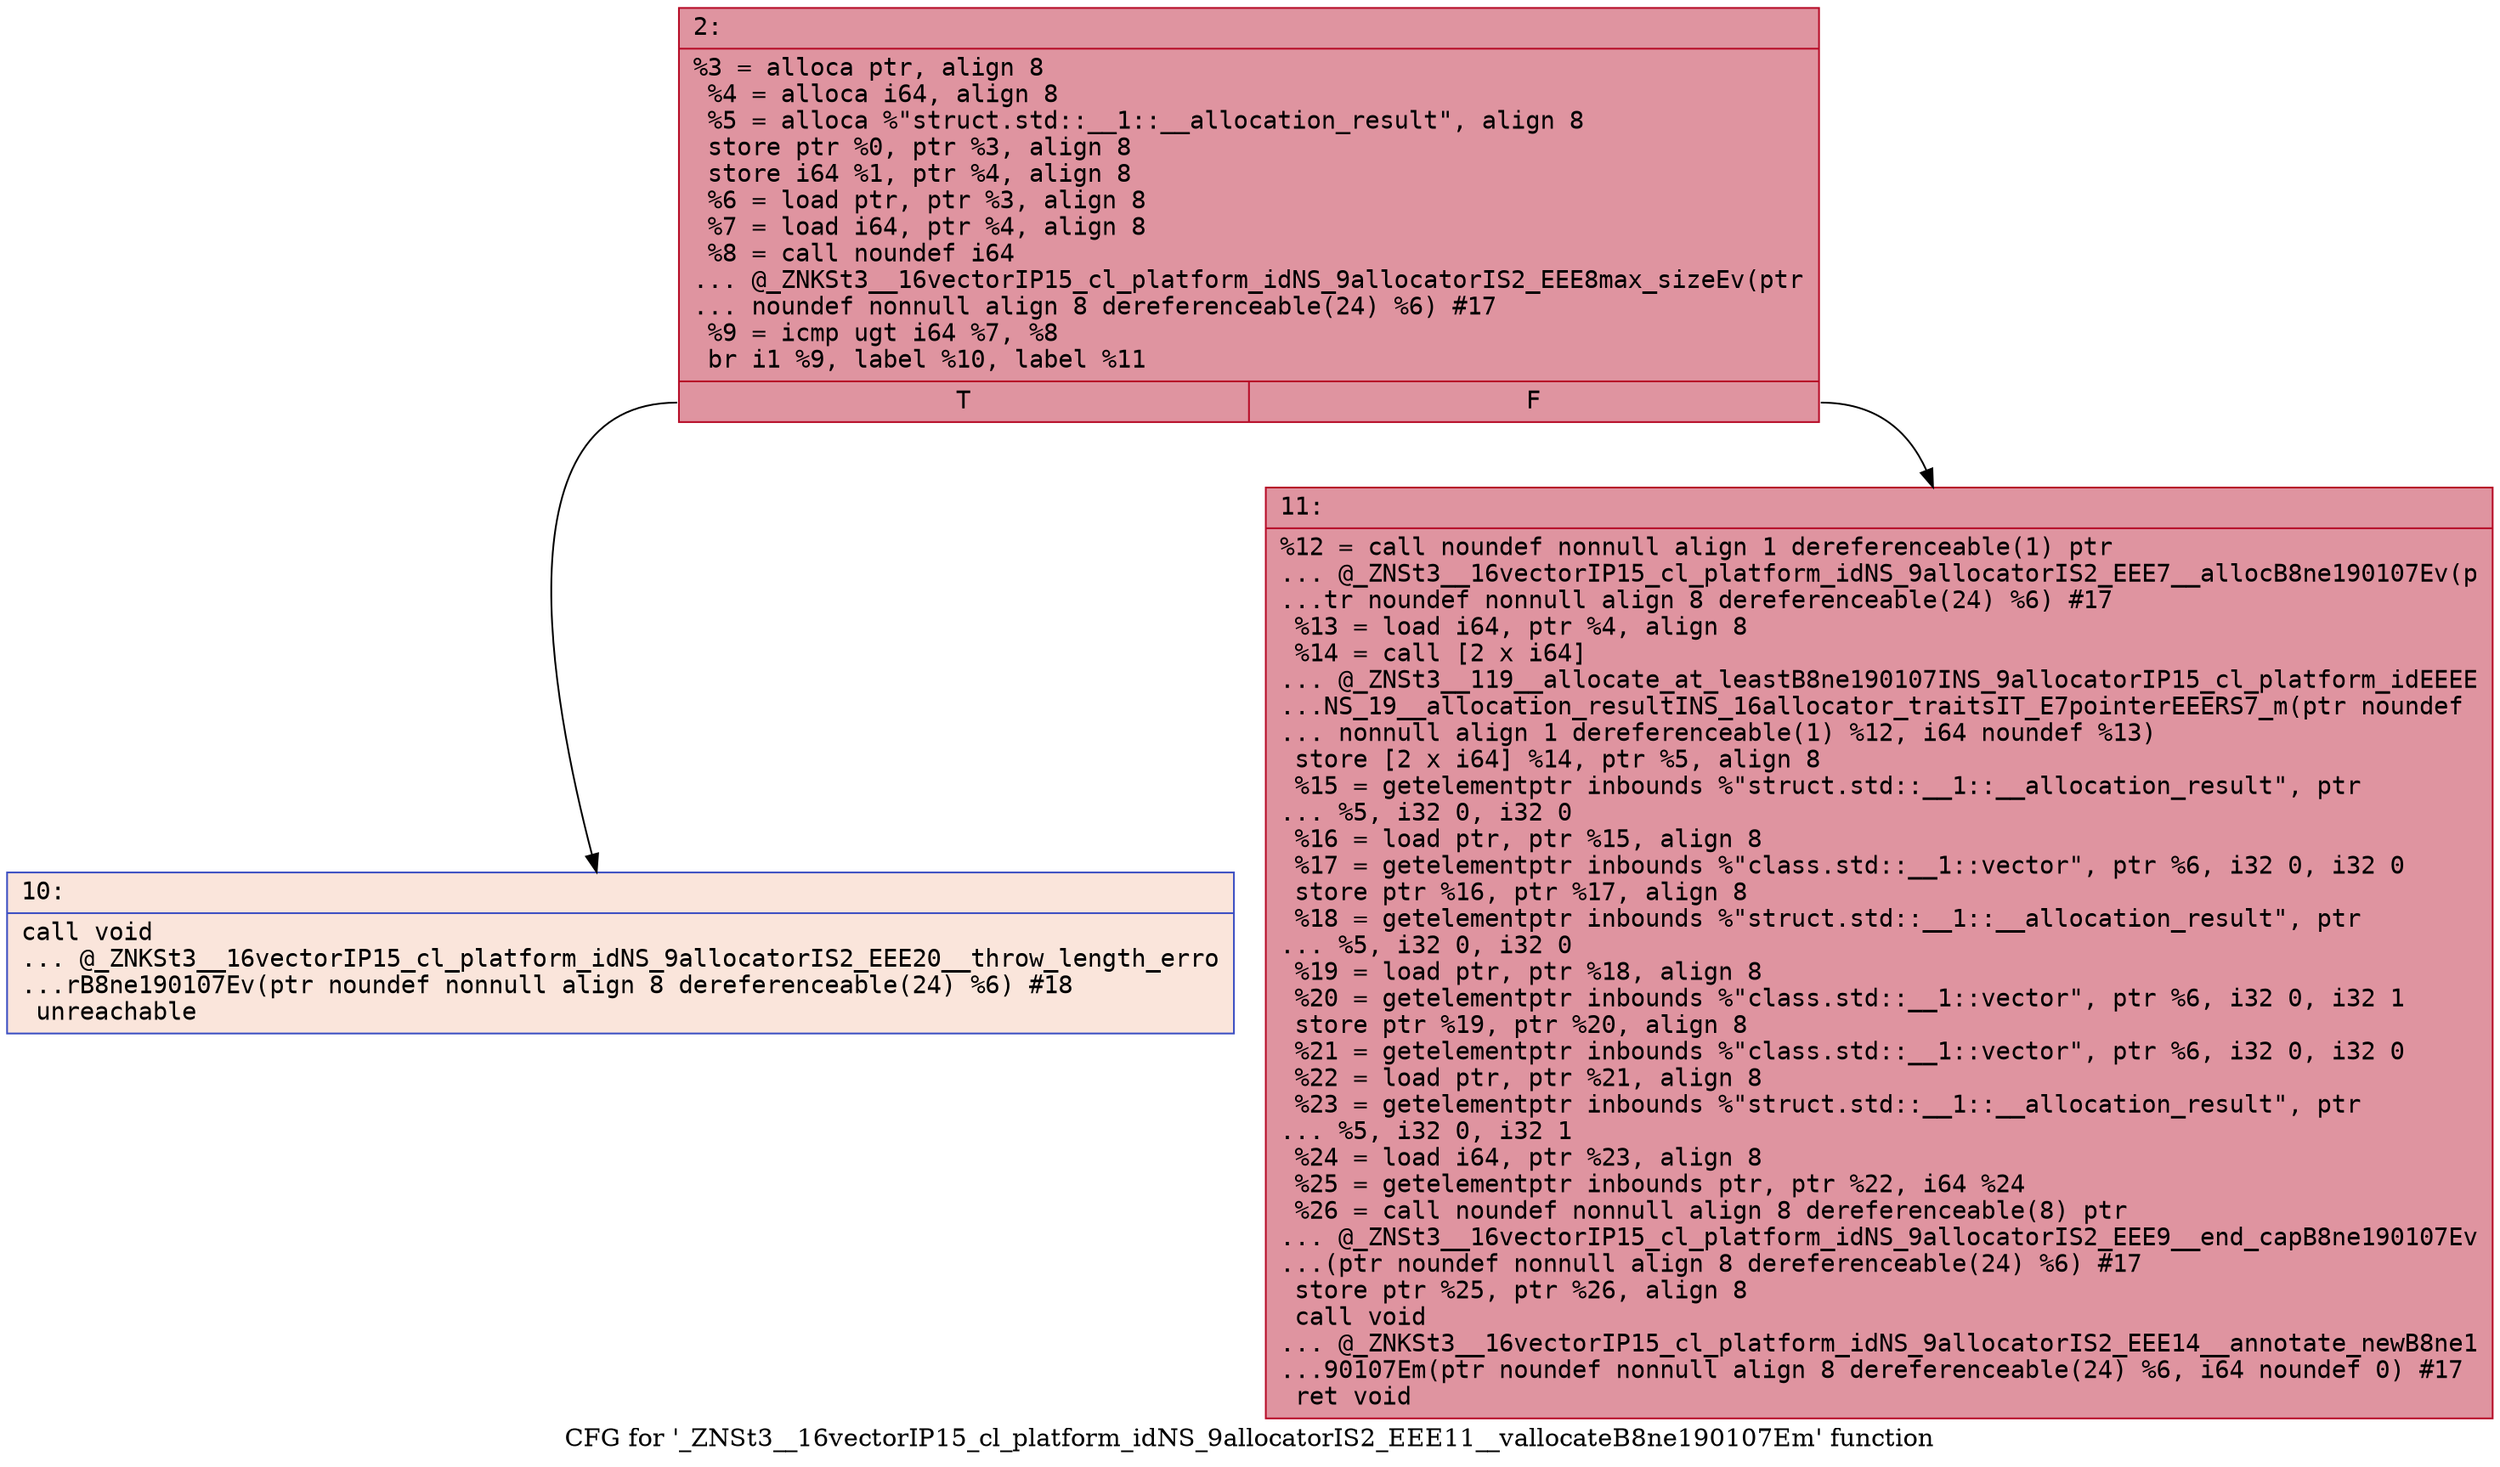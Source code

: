 digraph "CFG for '_ZNSt3__16vectorIP15_cl_platform_idNS_9allocatorIS2_EEE11__vallocateB8ne190107Em' function" {
	label="CFG for '_ZNSt3__16vectorIP15_cl_platform_idNS_9allocatorIS2_EEE11__vallocateB8ne190107Em' function";

	Node0x600000633750 [shape=record,color="#b70d28ff", style=filled, fillcolor="#b70d2870" fontname="Courier",label="{2:\l|  %3 = alloca ptr, align 8\l  %4 = alloca i64, align 8\l  %5 = alloca %\"struct.std::__1::__allocation_result\", align 8\l  store ptr %0, ptr %3, align 8\l  store i64 %1, ptr %4, align 8\l  %6 = load ptr, ptr %3, align 8\l  %7 = load i64, ptr %4, align 8\l  %8 = call noundef i64\l... @_ZNKSt3__16vectorIP15_cl_platform_idNS_9allocatorIS2_EEE8max_sizeEv(ptr\l... noundef nonnull align 8 dereferenceable(24) %6) #17\l  %9 = icmp ugt i64 %7, %8\l  br i1 %9, label %10, label %11\l|{<s0>T|<s1>F}}"];
	Node0x600000633750:s0 -> Node0x6000006337a0[tooltip="2 -> 10\nProbability 0.00%" ];
	Node0x600000633750:s1 -> Node0x6000006337f0[tooltip="2 -> 11\nProbability 100.00%" ];
	Node0x6000006337a0 [shape=record,color="#3d50c3ff", style=filled, fillcolor="#f4c5ad70" fontname="Courier",label="{10:\l|  call void\l... @_ZNKSt3__16vectorIP15_cl_platform_idNS_9allocatorIS2_EEE20__throw_length_erro\l...rB8ne190107Ev(ptr noundef nonnull align 8 dereferenceable(24) %6) #18\l  unreachable\l}"];
	Node0x6000006337f0 [shape=record,color="#b70d28ff", style=filled, fillcolor="#b70d2870" fontname="Courier",label="{11:\l|  %12 = call noundef nonnull align 1 dereferenceable(1) ptr\l... @_ZNSt3__16vectorIP15_cl_platform_idNS_9allocatorIS2_EEE7__allocB8ne190107Ev(p\l...tr noundef nonnull align 8 dereferenceable(24) %6) #17\l  %13 = load i64, ptr %4, align 8\l  %14 = call [2 x i64]\l... @_ZNSt3__119__allocate_at_leastB8ne190107INS_9allocatorIP15_cl_platform_idEEEE\l...NS_19__allocation_resultINS_16allocator_traitsIT_E7pointerEEERS7_m(ptr noundef\l... nonnull align 1 dereferenceable(1) %12, i64 noundef %13)\l  store [2 x i64] %14, ptr %5, align 8\l  %15 = getelementptr inbounds %\"struct.std::__1::__allocation_result\", ptr\l... %5, i32 0, i32 0\l  %16 = load ptr, ptr %15, align 8\l  %17 = getelementptr inbounds %\"class.std::__1::vector\", ptr %6, i32 0, i32 0\l  store ptr %16, ptr %17, align 8\l  %18 = getelementptr inbounds %\"struct.std::__1::__allocation_result\", ptr\l... %5, i32 0, i32 0\l  %19 = load ptr, ptr %18, align 8\l  %20 = getelementptr inbounds %\"class.std::__1::vector\", ptr %6, i32 0, i32 1\l  store ptr %19, ptr %20, align 8\l  %21 = getelementptr inbounds %\"class.std::__1::vector\", ptr %6, i32 0, i32 0\l  %22 = load ptr, ptr %21, align 8\l  %23 = getelementptr inbounds %\"struct.std::__1::__allocation_result\", ptr\l... %5, i32 0, i32 1\l  %24 = load i64, ptr %23, align 8\l  %25 = getelementptr inbounds ptr, ptr %22, i64 %24\l  %26 = call noundef nonnull align 8 dereferenceable(8) ptr\l... @_ZNSt3__16vectorIP15_cl_platform_idNS_9allocatorIS2_EEE9__end_capB8ne190107Ev\l...(ptr noundef nonnull align 8 dereferenceable(24) %6) #17\l  store ptr %25, ptr %26, align 8\l  call void\l... @_ZNKSt3__16vectorIP15_cl_platform_idNS_9allocatorIS2_EEE14__annotate_newB8ne1\l...90107Em(ptr noundef nonnull align 8 dereferenceable(24) %6, i64 noundef 0) #17\l  ret void\l}"];
}
